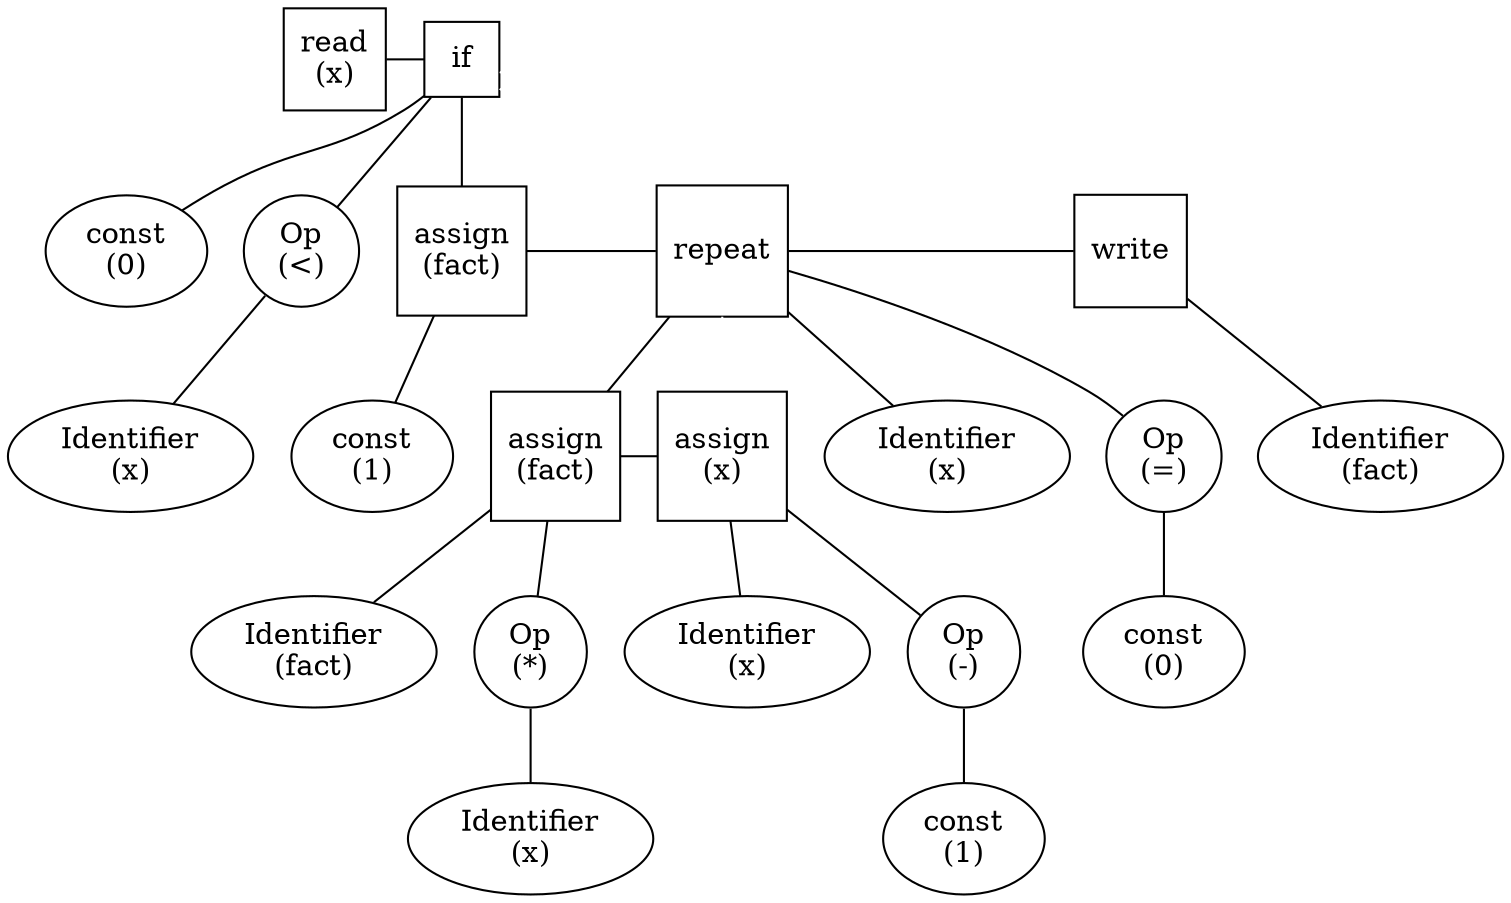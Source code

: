 // Syntax Tree
graph {
	1 [label="read
(x)" shape=square]
	2 [label=if shape=square]
	3 [label="const
(0)"]
	4 [label="Op
(<)"]
	5 [label="Identifier
(x)"]
	6 [label="assign
(fact)" shape=square]
	7 [label="const
(1)"]
	8 [label=repeat shape=square]
	9 [label="assign
(fact)" shape=square]
	10 [label="Identifier
(fact)"]
	11 [label="Op
(*)"]
	12 [label="Identifier
(x)"]
	13 [label="assign
(x)" shape=square]
	14 [label="Identifier
(x)"]
	15 [label="Op
(-)"]
	16 [label="const
(1)"]
	17 [label="Identifier
(x)"]
	18 [label="Op
(=)"]
	19 [label="const
(0)"]
	20 [label=write shape=square]
	21 [label="Identifier
(fact)"]
	2 -- 3
	2 -- 4
	4 -- 5
	2 -- 6
	6 -- 7
	2 -- 8 [color=white style=dashed]
	8 -- 9
	9 -- 10
	9 -- 11
	11 -- 12
	8 -- 13 [color=white style=dashed]
	13 -- 14
	13 -- 15
	15 -- 16
	8 -- 17
	8 -- 18
	18 -- 19
	2 -- 20 [color=white style=dashed]
	20 -- 21
	1 -- 2 [constraint=false]
	6 -- 8 [constraint=false]
	8 -- 20 [constraint=false]
	9 -- 13 [constraint=false]
}
